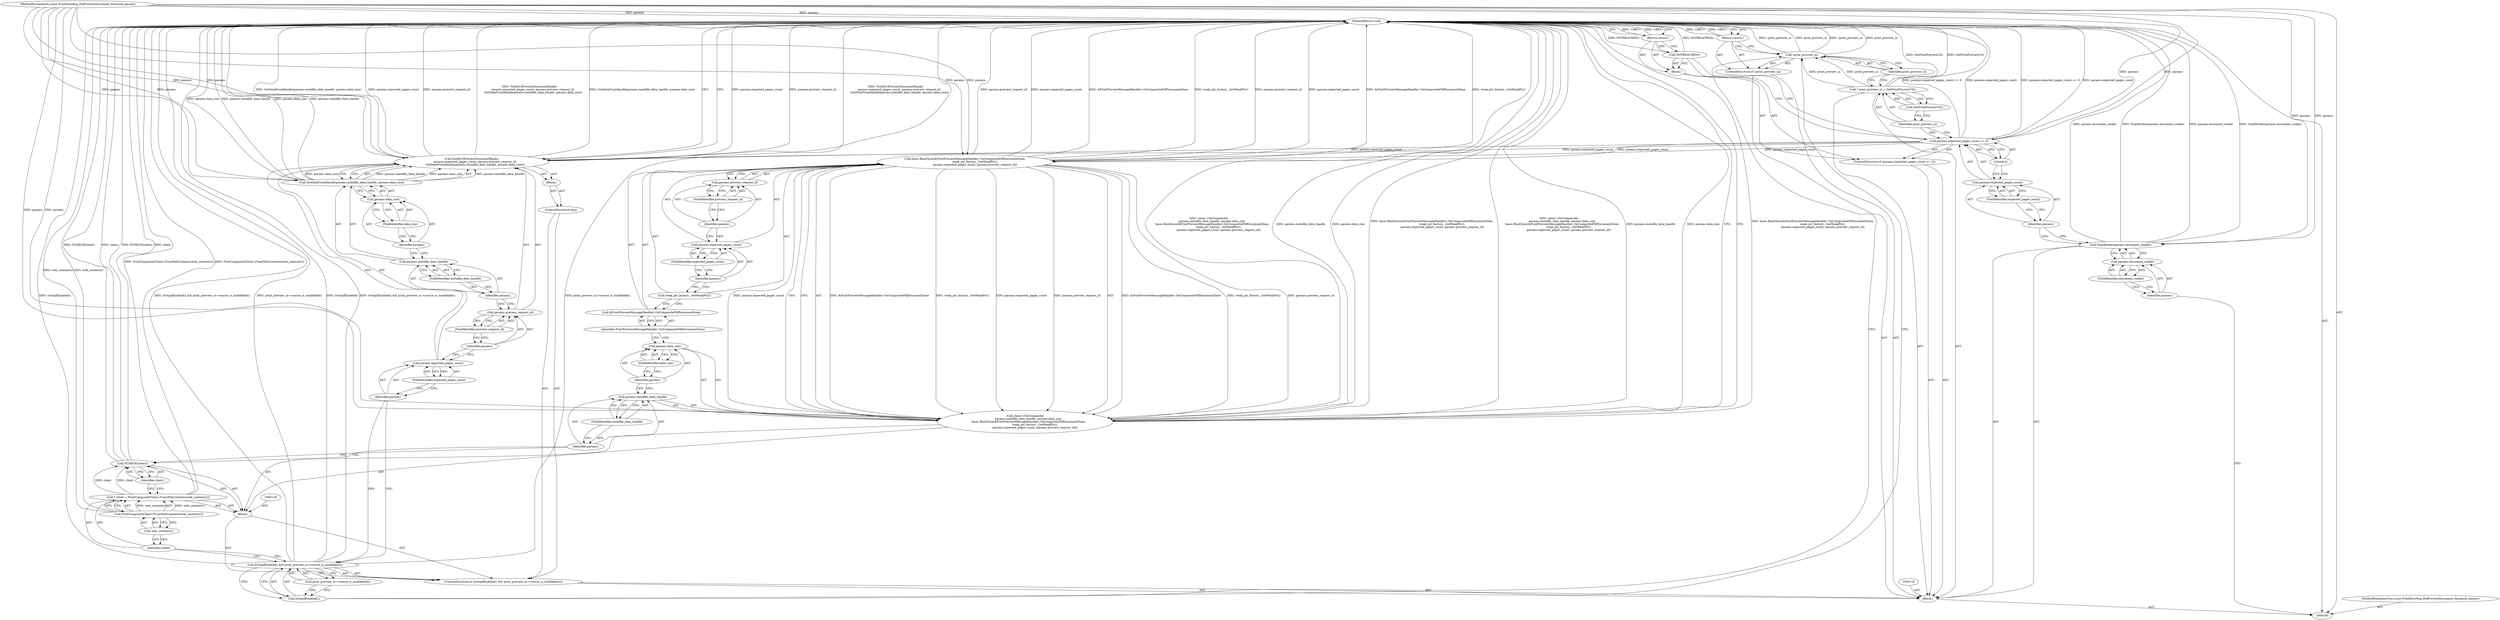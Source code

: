 digraph "0_Chrome_9c391ac04f9ac478c8b0e43b359c2b43a6c892ab_2" {
"1000169" [label="(MethodReturn,void)"];
"1000117" [label="(Call,* print_preview_ui = GetPrintPreviewUI())"];
"1000118" [label="(Identifier,print_preview_ui)"];
"1000119" [label="(Call,GetPrintPreviewUI())"];
"1000120" [label="(ControlStructure,if (!print_preview_ui))"];
"1000121" [label="(Call,!print_preview_ui)"];
"1000122" [label="(Identifier,print_preview_ui)"];
"1000123" [label="(Return,return;)"];
"1000124" [label="(ControlStructure,if (IsOopifEnabled() && print_preview_ui->source_is_modifiable()))"];
"1000127" [label="(Call,print_preview_ui->source_is_modifiable())"];
"1000125" [label="(Call,IsOopifEnabled() && print_preview_ui->source_is_modifiable())"];
"1000126" [label="(Call,IsOopifEnabled())"];
"1000131" [label="(Identifier,client)"];
"1000132" [label="(Call,PrintCompositeClient::FromWebContents(web_contents()))"];
"1000128" [label="(Block,)"];
"1000133" [label="(Call,web_contents())"];
"1000130" [label="(Call,* client = PrintCompositeClient::FromWebContents(web_contents()))"];
"1000135" [label="(Identifier,client)"];
"1000134" [label="(Call,DCHECK(client))"];
"1000136" [label="(Call,client->DoComposite(\n        params.metafile_data_handle, params.data_size,\n        base::BindOnce(&PrintPreviewMessageHandler::OnCompositePdfDocumentDone,\n                       weak_ptr_factory_.GetWeakPtr(),\n                       params.expected_pages_count, params.preview_request_id)))"];
"1000139" [label="(FieldIdentifier,metafile_data_handle)"];
"1000140" [label="(Call,params.data_size)"];
"1000141" [label="(Identifier,params)"];
"1000142" [label="(FieldIdentifier,data_size)"];
"1000137" [label="(Call,params.metafile_data_handle)"];
"1000138" [label="(Identifier,params)"];
"1000101" [label="(MethodParameterIn,const PrintHostMsg_DidPreviewDocument_Params& params)"];
"1000259" [label="(MethodParameterOut,const PrintHostMsg_DidPreviewDocument_Params& params)"];
"1000102" [label="(Block,)"];
"1000144" [label="(Call,&PrintPreviewMessageHandler::OnCompositePdfDocumentDone)"];
"1000145" [label="(Identifier,PrintPreviewMessageHandler::OnCompositePdfDocumentDone)"];
"1000143" [label="(Call,base::BindOnce(&PrintPreviewMessageHandler::OnCompositePdfDocumentDone,\n                       weak_ptr_factory_.GetWeakPtr(),\n                       params.expected_pages_count, params.preview_request_id))"];
"1000146" [label="(Call,weak_ptr_factory_.GetWeakPtr())"];
"1000147" [label="(Call,params.expected_pages_count)"];
"1000148" [label="(Identifier,params)"];
"1000149" [label="(FieldIdentifier,expected_pages_count)"];
"1000150" [label="(Call,params.preview_request_id)"];
"1000151" [label="(Identifier,params)"];
"1000152" [label="(FieldIdentifier,preview_request_id)"];
"1000153" [label="(ControlStructure,else)"];
"1000154" [label="(Block,)"];
"1000155" [label="(Call,NotifyUIPreviewDocumentReady(\n        params.expected_pages_count, params.preview_request_id,\n        GetDataFromHandle(params.metafile_data_handle, params.data_size)))"];
"1000158" [label="(FieldIdentifier,expected_pages_count)"];
"1000159" [label="(Call,params.preview_request_id)"];
"1000160" [label="(Identifier,params)"];
"1000161" [label="(FieldIdentifier,preview_request_id)"];
"1000156" [label="(Call,params.expected_pages_count)"];
"1000157" [label="(Identifier,params)"];
"1000163" [label="(Call,params.metafile_data_handle)"];
"1000164" [label="(Identifier,params)"];
"1000165" [label="(FieldIdentifier,metafile_data_handle)"];
"1000166" [label="(Call,params.data_size)"];
"1000167" [label="(Identifier,params)"];
"1000168" [label="(FieldIdentifier,data_size)"];
"1000162" [label="(Call,GetDataFromHandle(params.metafile_data_handle, params.data_size))"];
"1000104" [label="(Call,params.document_cookie)"];
"1000105" [label="(Identifier,params)"];
"1000103" [label="(Call,StopWorker(params.document_cookie))"];
"1000106" [label="(FieldIdentifier,document_cookie)"];
"1000111" [label="(FieldIdentifier,expected_pages_count)"];
"1000107" [label="(ControlStructure,if (params.expected_pages_count <= 0))"];
"1000112" [label="(Literal,0)"];
"1000113" [label="(Block,)"];
"1000108" [label="(Call,params.expected_pages_count <= 0)"];
"1000109" [label="(Call,params.expected_pages_count)"];
"1000110" [label="(Identifier,params)"];
"1000114" [label="(Call,NOTREACHED())"];
"1000115" [label="(Return,return;)"];
"1000169" -> "1000100"  [label="AST: "];
"1000169" -> "1000115"  [label="CFG: "];
"1000169" -> "1000123"  [label="CFG: "];
"1000169" -> "1000136"  [label="CFG: "];
"1000169" -> "1000155"  [label="CFG: "];
"1000125" -> "1000169"  [label="DDG: IsOopifEnabled() && print_preview_ui->source_is_modifiable()"];
"1000125" -> "1000169"  [label="DDG: print_preview_ui->source_is_modifiable()"];
"1000125" -> "1000169"  [label="DDG: IsOopifEnabled()"];
"1000108" -> "1000169"  [label="DDG: params.expected_pages_count <= 0"];
"1000108" -> "1000169"  [label="DDG: params.expected_pages_count"];
"1000103" -> "1000169"  [label="DDG: params.document_cookie"];
"1000103" -> "1000169"  [label="DDG: StopWorker(params.document_cookie)"];
"1000114" -> "1000169"  [label="DDG: NOTREACHED()"];
"1000130" -> "1000169"  [label="DDG: PrintCompositeClient::FromWebContents(web_contents())"];
"1000121" -> "1000169"  [label="DDG: !print_preview_ui"];
"1000121" -> "1000169"  [label="DDG: print_preview_ui"];
"1000132" -> "1000169"  [label="DDG: web_contents()"];
"1000143" -> "1000169"  [label="DDG: params.preview_request_id"];
"1000143" -> "1000169"  [label="DDG: params.expected_pages_count"];
"1000143" -> "1000169"  [label="DDG: &PrintPreviewMessageHandler::OnCompositePdfDocumentDone"];
"1000143" -> "1000169"  [label="DDG: weak_ptr_factory_.GetWeakPtr()"];
"1000155" -> "1000169"  [label="DDG: params.expected_pages_count"];
"1000155" -> "1000169"  [label="DDG: params.preview_request_id"];
"1000155" -> "1000169"  [label="DDG: NotifyUIPreviewDocumentReady(\n        params.expected_pages_count, params.preview_request_id,\n        GetDataFromHandle(params.metafile_data_handle, params.data_size))"];
"1000155" -> "1000169"  [label="DDG: GetDataFromHandle(params.metafile_data_handle, params.data_size)"];
"1000117" -> "1000169"  [label="DDG: GetPrintPreviewUI()"];
"1000162" -> "1000169"  [label="DDG: params.data_size"];
"1000162" -> "1000169"  [label="DDG: params.metafile_data_handle"];
"1000136" -> "1000169"  [label="DDG: params.data_size"];
"1000136" -> "1000169"  [label="DDG: base::BindOnce(&PrintPreviewMessageHandler::OnCompositePdfDocumentDone,\n                       weak_ptr_factory_.GetWeakPtr(),\n                       params.expected_pages_count, params.preview_request_id)"];
"1000136" -> "1000169"  [label="DDG: client->DoComposite(\n        params.metafile_data_handle, params.data_size,\n        base::BindOnce(&PrintPreviewMessageHandler::OnCompositePdfDocumentDone,\n                       weak_ptr_factory_.GetWeakPtr(),\n                       params.expected_pages_count, params.preview_request_id))"];
"1000136" -> "1000169"  [label="DDG: params.metafile_data_handle"];
"1000134" -> "1000169"  [label="DDG: DCHECK(client)"];
"1000134" -> "1000169"  [label="DDG: client"];
"1000101" -> "1000169"  [label="DDG: params"];
"1000115" -> "1000169"  [label="DDG: <RET>"];
"1000123" -> "1000169"  [label="DDG: <RET>"];
"1000117" -> "1000102"  [label="AST: "];
"1000117" -> "1000119"  [label="CFG: "];
"1000118" -> "1000117"  [label="AST: "];
"1000119" -> "1000117"  [label="AST: "];
"1000122" -> "1000117"  [label="CFG: "];
"1000117" -> "1000169"  [label="DDG: GetPrintPreviewUI()"];
"1000117" -> "1000121"  [label="DDG: print_preview_ui"];
"1000118" -> "1000117"  [label="AST: "];
"1000118" -> "1000108"  [label="CFG: "];
"1000119" -> "1000118"  [label="CFG: "];
"1000119" -> "1000117"  [label="AST: "];
"1000119" -> "1000118"  [label="CFG: "];
"1000117" -> "1000119"  [label="CFG: "];
"1000120" -> "1000102"  [label="AST: "];
"1000121" -> "1000120"  [label="AST: "];
"1000123" -> "1000120"  [label="AST: "];
"1000121" -> "1000120"  [label="AST: "];
"1000121" -> "1000122"  [label="CFG: "];
"1000122" -> "1000121"  [label="AST: "];
"1000123" -> "1000121"  [label="CFG: "];
"1000126" -> "1000121"  [label="CFG: "];
"1000121" -> "1000169"  [label="DDG: !print_preview_ui"];
"1000121" -> "1000169"  [label="DDG: print_preview_ui"];
"1000117" -> "1000121"  [label="DDG: print_preview_ui"];
"1000122" -> "1000121"  [label="AST: "];
"1000122" -> "1000117"  [label="CFG: "];
"1000121" -> "1000122"  [label="CFG: "];
"1000123" -> "1000120"  [label="AST: "];
"1000123" -> "1000121"  [label="CFG: "];
"1000169" -> "1000123"  [label="CFG: "];
"1000123" -> "1000169"  [label="DDG: <RET>"];
"1000124" -> "1000102"  [label="AST: "];
"1000125" -> "1000124"  [label="AST: "];
"1000128" -> "1000124"  [label="AST: "];
"1000153" -> "1000124"  [label="AST: "];
"1000127" -> "1000125"  [label="AST: "];
"1000127" -> "1000126"  [label="CFG: "];
"1000125" -> "1000127"  [label="CFG: "];
"1000125" -> "1000124"  [label="AST: "];
"1000125" -> "1000126"  [label="CFG: "];
"1000125" -> "1000127"  [label="CFG: "];
"1000126" -> "1000125"  [label="AST: "];
"1000127" -> "1000125"  [label="AST: "];
"1000131" -> "1000125"  [label="CFG: "];
"1000157" -> "1000125"  [label="CFG: "];
"1000125" -> "1000169"  [label="DDG: IsOopifEnabled() && print_preview_ui->source_is_modifiable()"];
"1000125" -> "1000169"  [label="DDG: print_preview_ui->source_is_modifiable()"];
"1000125" -> "1000169"  [label="DDG: IsOopifEnabled()"];
"1000126" -> "1000125"  [label="AST: "];
"1000126" -> "1000121"  [label="CFG: "];
"1000127" -> "1000126"  [label="CFG: "];
"1000125" -> "1000126"  [label="CFG: "];
"1000131" -> "1000130"  [label="AST: "];
"1000131" -> "1000125"  [label="CFG: "];
"1000133" -> "1000131"  [label="CFG: "];
"1000132" -> "1000130"  [label="AST: "];
"1000132" -> "1000133"  [label="CFG: "];
"1000133" -> "1000132"  [label="AST: "];
"1000130" -> "1000132"  [label="CFG: "];
"1000132" -> "1000169"  [label="DDG: web_contents()"];
"1000132" -> "1000130"  [label="DDG: web_contents()"];
"1000128" -> "1000124"  [label="AST: "];
"1000129" -> "1000128"  [label="AST: "];
"1000130" -> "1000128"  [label="AST: "];
"1000134" -> "1000128"  [label="AST: "];
"1000136" -> "1000128"  [label="AST: "];
"1000133" -> "1000132"  [label="AST: "];
"1000133" -> "1000131"  [label="CFG: "];
"1000132" -> "1000133"  [label="CFG: "];
"1000130" -> "1000128"  [label="AST: "];
"1000130" -> "1000132"  [label="CFG: "];
"1000131" -> "1000130"  [label="AST: "];
"1000132" -> "1000130"  [label="AST: "];
"1000135" -> "1000130"  [label="CFG: "];
"1000130" -> "1000169"  [label="DDG: PrintCompositeClient::FromWebContents(web_contents())"];
"1000132" -> "1000130"  [label="DDG: web_contents()"];
"1000130" -> "1000134"  [label="DDG: client"];
"1000135" -> "1000134"  [label="AST: "];
"1000135" -> "1000130"  [label="CFG: "];
"1000134" -> "1000135"  [label="CFG: "];
"1000134" -> "1000128"  [label="AST: "];
"1000134" -> "1000135"  [label="CFG: "];
"1000135" -> "1000134"  [label="AST: "];
"1000138" -> "1000134"  [label="CFG: "];
"1000134" -> "1000169"  [label="DDG: DCHECK(client)"];
"1000134" -> "1000169"  [label="DDG: client"];
"1000130" -> "1000134"  [label="DDG: client"];
"1000136" -> "1000128"  [label="AST: "];
"1000136" -> "1000143"  [label="CFG: "];
"1000137" -> "1000136"  [label="AST: "];
"1000140" -> "1000136"  [label="AST: "];
"1000143" -> "1000136"  [label="AST: "];
"1000169" -> "1000136"  [label="CFG: "];
"1000136" -> "1000169"  [label="DDG: params.data_size"];
"1000136" -> "1000169"  [label="DDG: base::BindOnce(&PrintPreviewMessageHandler::OnCompositePdfDocumentDone,\n                       weak_ptr_factory_.GetWeakPtr(),\n                       params.expected_pages_count, params.preview_request_id)"];
"1000136" -> "1000169"  [label="DDG: client->DoComposite(\n        params.metafile_data_handle, params.data_size,\n        base::BindOnce(&PrintPreviewMessageHandler::OnCompositePdfDocumentDone,\n                       weak_ptr_factory_.GetWeakPtr(),\n                       params.expected_pages_count, params.preview_request_id))"];
"1000136" -> "1000169"  [label="DDG: params.metafile_data_handle"];
"1000101" -> "1000136"  [label="DDG: params"];
"1000143" -> "1000136"  [label="DDG: &PrintPreviewMessageHandler::OnCompositePdfDocumentDone"];
"1000143" -> "1000136"  [label="DDG: weak_ptr_factory_.GetWeakPtr()"];
"1000143" -> "1000136"  [label="DDG: params.expected_pages_count"];
"1000143" -> "1000136"  [label="DDG: params.preview_request_id"];
"1000139" -> "1000137"  [label="AST: "];
"1000139" -> "1000138"  [label="CFG: "];
"1000137" -> "1000139"  [label="CFG: "];
"1000140" -> "1000136"  [label="AST: "];
"1000140" -> "1000142"  [label="CFG: "];
"1000141" -> "1000140"  [label="AST: "];
"1000142" -> "1000140"  [label="AST: "];
"1000145" -> "1000140"  [label="CFG: "];
"1000141" -> "1000140"  [label="AST: "];
"1000141" -> "1000137"  [label="CFG: "];
"1000142" -> "1000141"  [label="CFG: "];
"1000142" -> "1000140"  [label="AST: "];
"1000142" -> "1000141"  [label="CFG: "];
"1000140" -> "1000142"  [label="CFG: "];
"1000137" -> "1000136"  [label="AST: "];
"1000137" -> "1000139"  [label="CFG: "];
"1000138" -> "1000137"  [label="AST: "];
"1000139" -> "1000137"  [label="AST: "];
"1000141" -> "1000137"  [label="CFG: "];
"1000138" -> "1000137"  [label="AST: "];
"1000138" -> "1000134"  [label="CFG: "];
"1000139" -> "1000138"  [label="CFG: "];
"1000101" -> "1000100"  [label="AST: "];
"1000101" -> "1000169"  [label="DDG: params"];
"1000101" -> "1000103"  [label="DDG: params"];
"1000101" -> "1000108"  [label="DDG: params"];
"1000101" -> "1000136"  [label="DDG: params"];
"1000101" -> "1000143"  [label="DDG: params"];
"1000101" -> "1000155"  [label="DDG: params"];
"1000101" -> "1000162"  [label="DDG: params"];
"1000259" -> "1000100"  [label="AST: "];
"1000102" -> "1000100"  [label="AST: "];
"1000103" -> "1000102"  [label="AST: "];
"1000107" -> "1000102"  [label="AST: "];
"1000116" -> "1000102"  [label="AST: "];
"1000117" -> "1000102"  [label="AST: "];
"1000120" -> "1000102"  [label="AST: "];
"1000124" -> "1000102"  [label="AST: "];
"1000144" -> "1000143"  [label="AST: "];
"1000144" -> "1000145"  [label="CFG: "];
"1000145" -> "1000144"  [label="AST: "];
"1000146" -> "1000144"  [label="CFG: "];
"1000145" -> "1000144"  [label="AST: "];
"1000145" -> "1000140"  [label="CFG: "];
"1000144" -> "1000145"  [label="CFG: "];
"1000143" -> "1000136"  [label="AST: "];
"1000143" -> "1000150"  [label="CFG: "];
"1000144" -> "1000143"  [label="AST: "];
"1000146" -> "1000143"  [label="AST: "];
"1000147" -> "1000143"  [label="AST: "];
"1000150" -> "1000143"  [label="AST: "];
"1000136" -> "1000143"  [label="CFG: "];
"1000143" -> "1000169"  [label="DDG: params.preview_request_id"];
"1000143" -> "1000169"  [label="DDG: params.expected_pages_count"];
"1000143" -> "1000169"  [label="DDG: &PrintPreviewMessageHandler::OnCompositePdfDocumentDone"];
"1000143" -> "1000169"  [label="DDG: weak_ptr_factory_.GetWeakPtr()"];
"1000143" -> "1000136"  [label="DDG: &PrintPreviewMessageHandler::OnCompositePdfDocumentDone"];
"1000143" -> "1000136"  [label="DDG: weak_ptr_factory_.GetWeakPtr()"];
"1000143" -> "1000136"  [label="DDG: params.expected_pages_count"];
"1000143" -> "1000136"  [label="DDG: params.preview_request_id"];
"1000108" -> "1000143"  [label="DDG: params.expected_pages_count"];
"1000101" -> "1000143"  [label="DDG: params"];
"1000146" -> "1000143"  [label="AST: "];
"1000146" -> "1000144"  [label="CFG: "];
"1000148" -> "1000146"  [label="CFG: "];
"1000147" -> "1000143"  [label="AST: "];
"1000147" -> "1000149"  [label="CFG: "];
"1000148" -> "1000147"  [label="AST: "];
"1000149" -> "1000147"  [label="AST: "];
"1000151" -> "1000147"  [label="CFG: "];
"1000148" -> "1000147"  [label="AST: "];
"1000148" -> "1000146"  [label="CFG: "];
"1000149" -> "1000148"  [label="CFG: "];
"1000149" -> "1000147"  [label="AST: "];
"1000149" -> "1000148"  [label="CFG: "];
"1000147" -> "1000149"  [label="CFG: "];
"1000150" -> "1000143"  [label="AST: "];
"1000150" -> "1000152"  [label="CFG: "];
"1000151" -> "1000150"  [label="AST: "];
"1000152" -> "1000150"  [label="AST: "];
"1000143" -> "1000150"  [label="CFG: "];
"1000151" -> "1000150"  [label="AST: "];
"1000151" -> "1000147"  [label="CFG: "];
"1000152" -> "1000151"  [label="CFG: "];
"1000152" -> "1000150"  [label="AST: "];
"1000152" -> "1000151"  [label="CFG: "];
"1000150" -> "1000152"  [label="CFG: "];
"1000153" -> "1000124"  [label="AST: "];
"1000154" -> "1000153"  [label="AST: "];
"1000154" -> "1000153"  [label="AST: "];
"1000155" -> "1000154"  [label="AST: "];
"1000155" -> "1000154"  [label="AST: "];
"1000155" -> "1000162"  [label="CFG: "];
"1000156" -> "1000155"  [label="AST: "];
"1000159" -> "1000155"  [label="AST: "];
"1000162" -> "1000155"  [label="AST: "];
"1000169" -> "1000155"  [label="CFG: "];
"1000155" -> "1000169"  [label="DDG: params.expected_pages_count"];
"1000155" -> "1000169"  [label="DDG: params.preview_request_id"];
"1000155" -> "1000169"  [label="DDG: NotifyUIPreviewDocumentReady(\n        params.expected_pages_count, params.preview_request_id,\n        GetDataFromHandle(params.metafile_data_handle, params.data_size))"];
"1000155" -> "1000169"  [label="DDG: GetDataFromHandle(params.metafile_data_handle, params.data_size)"];
"1000108" -> "1000155"  [label="DDG: params.expected_pages_count"];
"1000101" -> "1000155"  [label="DDG: params"];
"1000162" -> "1000155"  [label="DDG: params.metafile_data_handle"];
"1000162" -> "1000155"  [label="DDG: params.data_size"];
"1000158" -> "1000156"  [label="AST: "];
"1000158" -> "1000157"  [label="CFG: "];
"1000156" -> "1000158"  [label="CFG: "];
"1000159" -> "1000155"  [label="AST: "];
"1000159" -> "1000161"  [label="CFG: "];
"1000160" -> "1000159"  [label="AST: "];
"1000161" -> "1000159"  [label="AST: "];
"1000164" -> "1000159"  [label="CFG: "];
"1000160" -> "1000159"  [label="AST: "];
"1000160" -> "1000156"  [label="CFG: "];
"1000161" -> "1000160"  [label="CFG: "];
"1000161" -> "1000159"  [label="AST: "];
"1000161" -> "1000160"  [label="CFG: "];
"1000159" -> "1000161"  [label="CFG: "];
"1000156" -> "1000155"  [label="AST: "];
"1000156" -> "1000158"  [label="CFG: "];
"1000157" -> "1000156"  [label="AST: "];
"1000158" -> "1000156"  [label="AST: "];
"1000160" -> "1000156"  [label="CFG: "];
"1000157" -> "1000156"  [label="AST: "];
"1000157" -> "1000125"  [label="CFG: "];
"1000158" -> "1000157"  [label="CFG: "];
"1000163" -> "1000162"  [label="AST: "];
"1000163" -> "1000165"  [label="CFG: "];
"1000164" -> "1000163"  [label="AST: "];
"1000165" -> "1000163"  [label="AST: "];
"1000167" -> "1000163"  [label="CFG: "];
"1000164" -> "1000163"  [label="AST: "];
"1000164" -> "1000159"  [label="CFG: "];
"1000165" -> "1000164"  [label="CFG: "];
"1000165" -> "1000163"  [label="AST: "];
"1000165" -> "1000164"  [label="CFG: "];
"1000163" -> "1000165"  [label="CFG: "];
"1000166" -> "1000162"  [label="AST: "];
"1000166" -> "1000168"  [label="CFG: "];
"1000167" -> "1000166"  [label="AST: "];
"1000168" -> "1000166"  [label="AST: "];
"1000162" -> "1000166"  [label="CFG: "];
"1000167" -> "1000166"  [label="AST: "];
"1000167" -> "1000163"  [label="CFG: "];
"1000168" -> "1000167"  [label="CFG: "];
"1000168" -> "1000166"  [label="AST: "];
"1000168" -> "1000167"  [label="CFG: "];
"1000166" -> "1000168"  [label="CFG: "];
"1000162" -> "1000155"  [label="AST: "];
"1000162" -> "1000166"  [label="CFG: "];
"1000163" -> "1000162"  [label="AST: "];
"1000166" -> "1000162"  [label="AST: "];
"1000155" -> "1000162"  [label="CFG: "];
"1000162" -> "1000169"  [label="DDG: params.data_size"];
"1000162" -> "1000169"  [label="DDG: params.metafile_data_handle"];
"1000162" -> "1000155"  [label="DDG: params.metafile_data_handle"];
"1000162" -> "1000155"  [label="DDG: params.data_size"];
"1000101" -> "1000162"  [label="DDG: params"];
"1000104" -> "1000103"  [label="AST: "];
"1000104" -> "1000106"  [label="CFG: "];
"1000105" -> "1000104"  [label="AST: "];
"1000106" -> "1000104"  [label="AST: "];
"1000103" -> "1000104"  [label="CFG: "];
"1000105" -> "1000104"  [label="AST: "];
"1000105" -> "1000100"  [label="CFG: "];
"1000106" -> "1000105"  [label="CFG: "];
"1000103" -> "1000102"  [label="AST: "];
"1000103" -> "1000104"  [label="CFG: "];
"1000104" -> "1000103"  [label="AST: "];
"1000110" -> "1000103"  [label="CFG: "];
"1000103" -> "1000169"  [label="DDG: params.document_cookie"];
"1000103" -> "1000169"  [label="DDG: StopWorker(params.document_cookie)"];
"1000101" -> "1000103"  [label="DDG: params"];
"1000106" -> "1000104"  [label="AST: "];
"1000106" -> "1000105"  [label="CFG: "];
"1000104" -> "1000106"  [label="CFG: "];
"1000111" -> "1000109"  [label="AST: "];
"1000111" -> "1000110"  [label="CFG: "];
"1000109" -> "1000111"  [label="CFG: "];
"1000107" -> "1000102"  [label="AST: "];
"1000108" -> "1000107"  [label="AST: "];
"1000113" -> "1000107"  [label="AST: "];
"1000112" -> "1000108"  [label="AST: "];
"1000112" -> "1000109"  [label="CFG: "];
"1000108" -> "1000112"  [label="CFG: "];
"1000113" -> "1000107"  [label="AST: "];
"1000114" -> "1000113"  [label="AST: "];
"1000115" -> "1000113"  [label="AST: "];
"1000108" -> "1000107"  [label="AST: "];
"1000108" -> "1000112"  [label="CFG: "];
"1000109" -> "1000108"  [label="AST: "];
"1000112" -> "1000108"  [label="AST: "];
"1000114" -> "1000108"  [label="CFG: "];
"1000118" -> "1000108"  [label="CFG: "];
"1000108" -> "1000169"  [label="DDG: params.expected_pages_count <= 0"];
"1000108" -> "1000169"  [label="DDG: params.expected_pages_count"];
"1000101" -> "1000108"  [label="DDG: params"];
"1000108" -> "1000143"  [label="DDG: params.expected_pages_count"];
"1000108" -> "1000155"  [label="DDG: params.expected_pages_count"];
"1000109" -> "1000108"  [label="AST: "];
"1000109" -> "1000111"  [label="CFG: "];
"1000110" -> "1000109"  [label="AST: "];
"1000111" -> "1000109"  [label="AST: "];
"1000112" -> "1000109"  [label="CFG: "];
"1000110" -> "1000109"  [label="AST: "];
"1000110" -> "1000103"  [label="CFG: "];
"1000111" -> "1000110"  [label="CFG: "];
"1000114" -> "1000113"  [label="AST: "];
"1000114" -> "1000108"  [label="CFG: "];
"1000115" -> "1000114"  [label="CFG: "];
"1000114" -> "1000169"  [label="DDG: NOTREACHED()"];
"1000115" -> "1000113"  [label="AST: "];
"1000115" -> "1000114"  [label="CFG: "];
"1000169" -> "1000115"  [label="CFG: "];
"1000115" -> "1000169"  [label="DDG: <RET>"];
}
